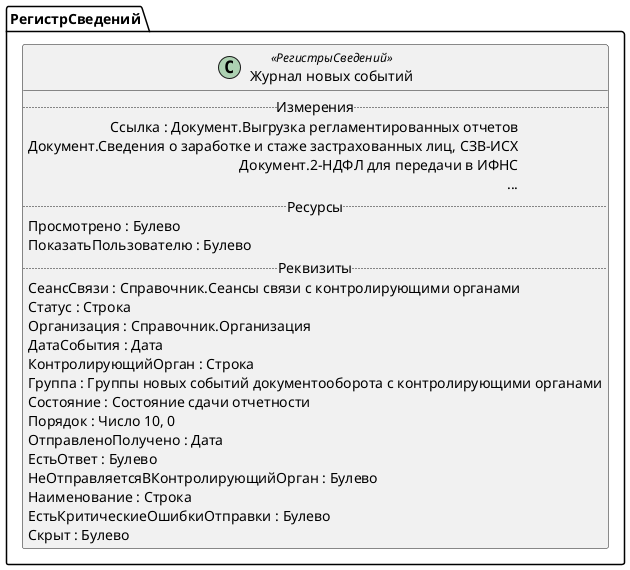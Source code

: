 ﻿@startuml ЖурналНовыхСобытий
'!include templates.wsd
'..\include templates.wsd
class РегистрСведений.ЖурналНовыхСобытий as "Журнал новых событий" <<РегистрыСведений>>
{
..Измерения..
Ссылка : Документ.Выгрузка регламентированных отчетов\rДокумент.Сведения о заработке и стаже застрахованных лиц, СЗВ-ИСХ\rДокумент.2-НДФЛ для передачи в ИФНС\r...
..Ресурсы..
Просмотрено : Булево
ПоказатьПользователю : Булево
..Реквизиты..
СеансСвязи : Справочник.Сеансы связи с контролирующими органами
Статус : Строка
Организация : Справочник.Организация
ДатаСобытия : Дата
КонтролирующийОрган : Строка
Группа : Группы новых событий документооборота с контролирующими органами
Состояние : Состояние сдачи отчетности
Порядок : Число 10, 0
ОтправленоПолучено : Дата
ЕстьОтвет : Булево
НеОтправляетсяВКонтролирующийОрган : Булево
Наименование : Строка
ЕстьКритическиеОшибкиОтправки : Булево
Скрыт : Булево
}
@enduml
